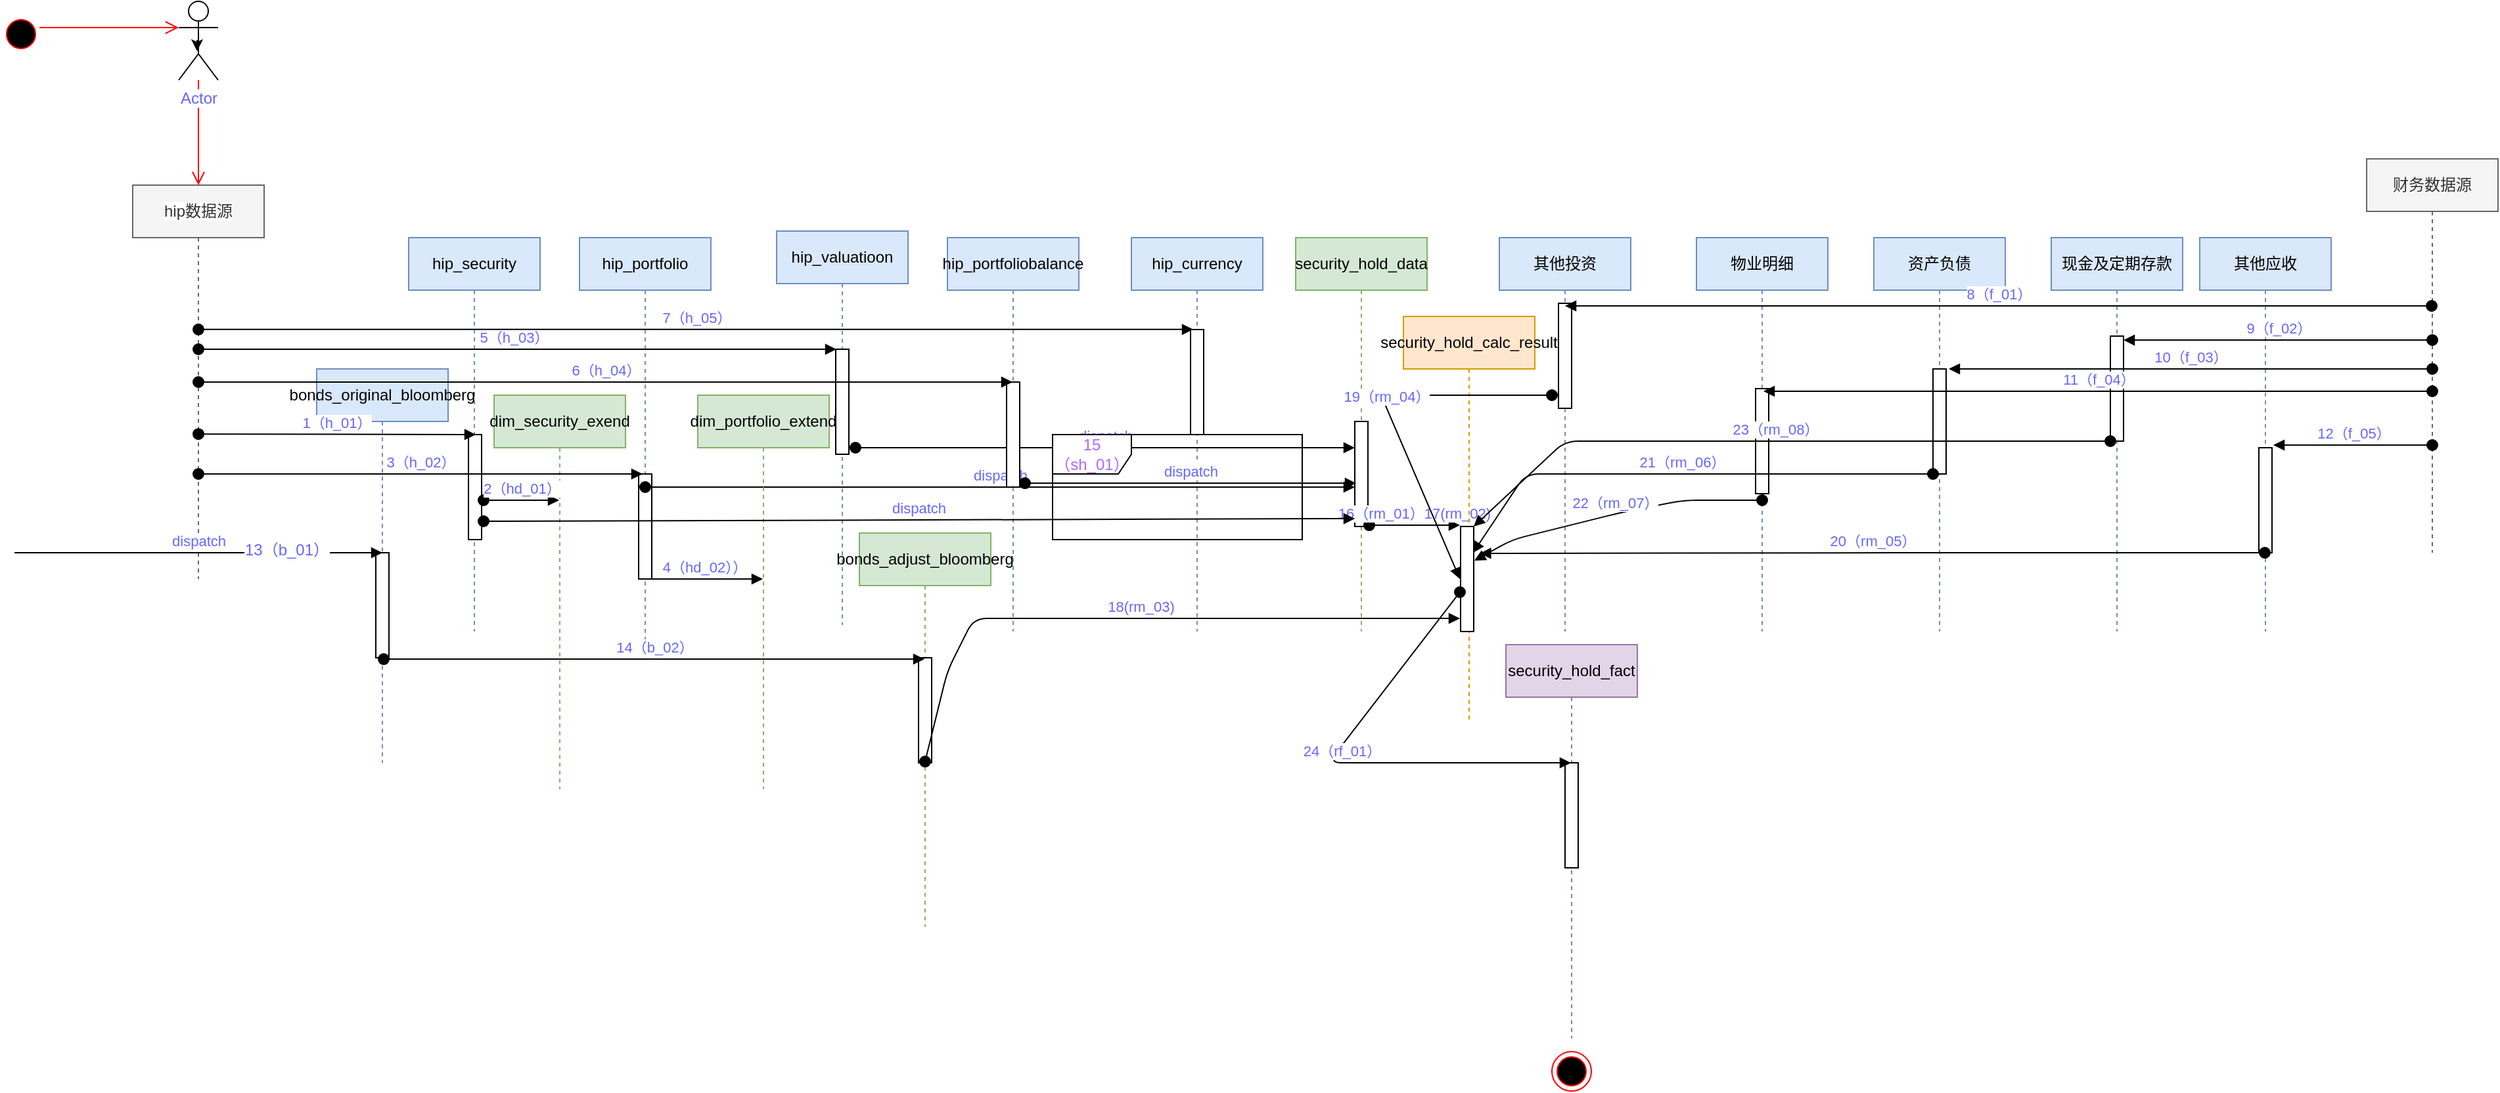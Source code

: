 <mxfile version="10.6.7" type="github"><diagram id="uT3CLybLZjLQZRfeTOW8" name="Page-1"><mxGraphModel dx="2221" dy="1934" grid="1" gridSize="10" guides="1" tooltips="1" connect="1" arrows="1" fold="1" page="1" pageScale="1" pageWidth="827" pageHeight="1169" math="0" shadow="0"><root><mxCell id="0"/><mxCell id="1" parent="0"/><mxCell id="I_hjx8SIUlTRmeIp3hHr-35" value="hip_security" style="shape=umlLifeline;perimeter=lifelinePerimeter;whiteSpace=wrap;html=1;container=1;collapsible=0;recursiveResize=0;outlineConnect=0;fillColor=#dae8fc;strokeColor=#6c8ebf;" parent="1" vertex="1"><mxGeometry x="20" y="80" width="100" height="300" as="geometry"/></mxCell><mxCell id="xkbOIXx2KpeVw_-usp2e-5" value="" style="html=1;points=[];perimeter=orthogonalPerimeter;" parent="I_hjx8SIUlTRmeIp3hHr-35" vertex="1"><mxGeometry x="45.5" y="150" width="10" height="80" as="geometry"/></mxCell><mxCell id="I_hjx8SIUlTRmeIp3hHr-40" value="bonds_adjust_bloomberg" style="shape=umlLifeline;perimeter=lifelinePerimeter;whiteSpace=wrap;html=1;container=1;collapsible=0;recursiveResize=0;outlineConnect=0;fillColor=#d5e8d4;strokeColor=#82b366;" parent="1" vertex="1"><mxGeometry x="363" y="305" width="100" height="300" as="geometry"/></mxCell><mxCell id="-6rBEY7QaX1mFlBrEW5k-86" value="" style="html=1;points=[];perimeter=orthogonalPerimeter;fontColor=#6666FF;" vertex="1" parent="I_hjx8SIUlTRmeIp3hHr-40"><mxGeometry x="45" y="95" width="10" height="80" as="geometry"/></mxCell><mxCell id="I_hjx8SIUlTRmeIp3hHr-41" value="其他投资" style="shape=umlLifeline;perimeter=lifelinePerimeter;whiteSpace=wrap;html=1;container=1;collapsible=0;recursiveResize=0;outlineConnect=0;fillColor=#dae8fc;strokeColor=#6c8ebf;" parent="1" vertex="1"><mxGeometry x="850" y="80" width="100" height="300" as="geometry"/></mxCell><mxCell id="-6rBEY7QaX1mFlBrEW5k-1" value="" style="html=1;points=[];perimeter=orthogonalPerimeter;fontColor=#6666FF;" vertex="1" parent="I_hjx8SIUlTRmeIp3hHr-41"><mxGeometry x="45" y="50" width="10" height="80" as="geometry"/></mxCell><mxCell id="I_hjx8SIUlTRmeIp3hHr-42" value="hip_currency" style="shape=umlLifeline;perimeter=lifelinePerimeter;whiteSpace=wrap;html=1;container=1;collapsible=0;recursiveResize=0;outlineConnect=0;fillColor=#dae8fc;strokeColor=#6c8ebf;" parent="1" vertex="1"><mxGeometry x="570" y="80" width="100" height="300" as="geometry"/></mxCell><mxCell id="xkbOIXx2KpeVw_-usp2e-34" value="" style="html=1;points=[];perimeter=orthogonalPerimeter;" parent="I_hjx8SIUlTRmeIp3hHr-42" vertex="1"><mxGeometry x="45" y="70" width="10" height="80" as="geometry"/></mxCell><mxCell id="I_hjx8SIUlTRmeIp3hHr-43" value="hip_portfolio" style="shape=umlLifeline;perimeter=lifelinePerimeter;whiteSpace=wrap;html=1;container=1;collapsible=0;recursiveResize=0;outlineConnect=0;fillColor=#dae8fc;strokeColor=#6c8ebf;" parent="1" vertex="1"><mxGeometry x="150" y="80" width="100" height="310" as="geometry"/></mxCell><mxCell id="xkbOIXx2KpeVw_-usp2e-8" value="" style="html=1;points=[];perimeter=orthogonalPerimeter;" parent="I_hjx8SIUlTRmeIp3hHr-43" vertex="1"><mxGeometry x="45" y="180" width="10" height="80" as="geometry"/></mxCell><mxCell id="-6rBEY7QaX1mFlBrEW5k-94" value="dispatch" style="html=1;verticalAlign=bottom;startArrow=oval;startFill=1;endArrow=block;startSize=8;strokeColor=#000000;fontColor=#6666FF;" edge="1" parent="I_hjx8SIUlTRmeIp3hHr-43"><mxGeometry width="60" relative="1" as="geometry"><mxPoint x="50" y="190" as="sourcePoint"/><mxPoint x="590" y="190" as="targetPoint"/></mxGeometry></mxCell><mxCell id="I_hjx8SIUlTRmeIp3hHr-44" value="hip_valuatioon" style="shape=umlLifeline;perimeter=lifelinePerimeter;whiteSpace=wrap;html=1;container=1;collapsible=0;recursiveResize=0;outlineConnect=0;fillColor=#dae8fc;strokeColor=#6c8ebf;" parent="1" vertex="1"><mxGeometry x="300" y="75" width="100" height="300" as="geometry"/></mxCell><mxCell id="xkbOIXx2KpeVw_-usp2e-10" value="" style="html=1;points=[];perimeter=orthogonalPerimeter;" parent="I_hjx8SIUlTRmeIp3hHr-44" vertex="1"><mxGeometry x="45" y="90" width="10" height="80" as="geometry"/></mxCell><mxCell id="-6rBEY7QaX1mFlBrEW5k-92" value="dispatch" style="html=1;verticalAlign=bottom;startArrow=oval;startFill=1;endArrow=block;startSize=8;strokeColor=#000000;fontColor=#6666FF;entryX=0;entryY=0.25;entryDx=0;entryDy=0;entryPerimeter=0;" edge="1" parent="I_hjx8SIUlTRmeIp3hHr-44" target="-6rBEY7QaX1mFlBrEW5k-56"><mxGeometry width="60" relative="1" as="geometry"><mxPoint x="60" y="165" as="sourcePoint"/><mxPoint x="120" y="165" as="targetPoint"/></mxGeometry></mxCell><mxCell id="I_hjx8SIUlTRmeIp3hHr-45" value="security_hold_fact" style="shape=umlLifeline;perimeter=lifelinePerimeter;whiteSpace=wrap;html=1;container=1;collapsible=0;recursiveResize=0;outlineConnect=0;fillColor=#e1d5e7;strokeColor=#9673a6;" parent="1" vertex="1"><mxGeometry x="855" y="390" width="100" height="300" as="geometry"/></mxCell><mxCell id="-6rBEY7QaX1mFlBrEW5k-117" value="" style="html=1;points=[];perimeter=orthogonalPerimeter;strokeColor=#000000;fontColor=#6666FF;" vertex="1" parent="I_hjx8SIUlTRmeIp3hHr-45"><mxGeometry x="45" y="90" width="10" height="80" as="geometry"/></mxCell><mxCell id="I_hjx8SIUlTRmeIp3hHr-46" value="security_hold_data" style="shape=umlLifeline;perimeter=lifelinePerimeter;whiteSpace=wrap;html=1;container=1;collapsible=0;recursiveResize=0;outlineConnect=0;fillColor=#d5e8d4;strokeColor=#82b366;" parent="1" vertex="1"><mxGeometry x="695" y="80" width="100" height="300" as="geometry"/></mxCell><mxCell id="-6rBEY7QaX1mFlBrEW5k-56" value="" style="html=1;points=[];perimeter=orthogonalPerimeter;fontColor=#6666FF;" vertex="1" parent="I_hjx8SIUlTRmeIp3hHr-46"><mxGeometry x="45" y="140" width="10" height="80" as="geometry"/></mxCell><mxCell id="-6rBEY7QaX1mFlBrEW5k-102" value="16（rm_01）17(rm_02)" style="html=1;verticalAlign=bottom;startArrow=oval;startFill=1;endArrow=block;startSize=8;strokeColor=#000000;fontColor=#6666FF;exitX=1.1;exitY=0.988;exitDx=0;exitDy=0;exitPerimeter=0;" edge="1" parent="I_hjx8SIUlTRmeIp3hHr-46" source="-6rBEY7QaX1mFlBrEW5k-56"><mxGeometry width="60" relative="1" as="geometry"><mxPoint x="55" y="210" as="sourcePoint"/><mxPoint x="125" y="219" as="targetPoint"/></mxGeometry></mxCell><mxCell id="I_hjx8SIUlTRmeIp3hHr-47" value="现金及定期存款" style="shape=umlLifeline;perimeter=lifelinePerimeter;whiteSpace=wrap;html=1;container=1;collapsible=0;recursiveResize=0;outlineConnect=0;fillColor=#dae8fc;strokeColor=#6c8ebf;" parent="1" vertex="1"><mxGeometry x="1270" y="80" width="100" height="300" as="geometry"/></mxCell><mxCell id="-6rBEY7QaX1mFlBrEW5k-6" value="" style="html=1;points=[];perimeter=orthogonalPerimeter;fontColor=#6666FF;" vertex="1" parent="I_hjx8SIUlTRmeIp3hHr-47"><mxGeometry x="45" y="75" width="10" height="80" as="geometry"/></mxCell><mxCell id="I_hjx8SIUlTRmeIp3hHr-48" value="dim_portfolio_extend" style="shape=umlLifeline;perimeter=lifelinePerimeter;whiteSpace=wrap;html=1;container=1;collapsible=0;recursiveResize=0;outlineConnect=0;fillColor=#d5e8d4;strokeColor=#82b366;" parent="1" vertex="1"><mxGeometry x="240" y="200" width="100" height="300" as="geometry"/></mxCell><mxCell id="I_hjx8SIUlTRmeIp3hHr-50" value="dim_security_exend" style="shape=umlLifeline;perimeter=lifelinePerimeter;whiteSpace=wrap;html=1;container=1;collapsible=0;recursiveResize=0;outlineConnect=0;fillColor=#d5e8d4;strokeColor=#82b366;" parent="1" vertex="1"><mxGeometry x="85" y="200" width="100" height="300" as="geometry"/></mxCell><mxCell id="I_hjx8SIUlTRmeIp3hHr-51" value="security_hold_calc_result" style="shape=umlLifeline;perimeter=lifelinePerimeter;whiteSpace=wrap;html=1;container=1;collapsible=0;recursiveResize=0;outlineConnect=0;fillColor=#ffe6cc;strokeColor=#d79b00;" parent="1" vertex="1"><mxGeometry x="777" y="140" width="100" height="310" as="geometry"/></mxCell><mxCell id="I_hjx8SIUlTRmeIp3hHr-57" value="物业明细" style="shape=umlLifeline;perimeter=lifelinePerimeter;whiteSpace=wrap;html=1;container=1;collapsible=0;recursiveResize=0;outlineConnect=0;fillColor=#dae8fc;strokeColor=#6c8ebf;" parent="1" vertex="1"><mxGeometry x="1000" y="80" width="100" height="300" as="geometry"/></mxCell><mxCell id="-6rBEY7QaX1mFlBrEW5k-4" value="" style="html=1;points=[];perimeter=orthogonalPerimeter;fontColor=#6666FF;" vertex="1" parent="I_hjx8SIUlTRmeIp3hHr-57"><mxGeometry x="45" y="115" width="10" height="80" as="geometry"/></mxCell><mxCell id="I_hjx8SIUlTRmeIp3hHr-59" value="其他应收" style="shape=umlLifeline;perimeter=lifelinePerimeter;whiteSpace=wrap;html=1;container=1;collapsible=0;recursiveResize=0;outlineConnect=0;fillColor=#dae8fc;strokeColor=#6c8ebf;" parent="1" vertex="1"><mxGeometry x="1383" y="80" width="100" height="300" as="geometry"/></mxCell><mxCell id="-6rBEY7QaX1mFlBrEW5k-7" value="" style="html=1;points=[];perimeter=orthogonalPerimeter;fontColor=#6666FF;" vertex="1" parent="I_hjx8SIUlTRmeIp3hHr-59"><mxGeometry x="45" y="160" width="10" height="80" as="geometry"/></mxCell><mxCell id="I_hjx8SIUlTRmeIp3hHr-60" value="资产负债" style="shape=umlLifeline;perimeter=lifelinePerimeter;whiteSpace=wrap;html=1;container=1;collapsible=0;recursiveResize=0;outlineConnect=0;fillColor=#dae8fc;strokeColor=#6c8ebf;" parent="1" vertex="1"><mxGeometry x="1135" y="80" width="100" height="300" as="geometry"/></mxCell><mxCell id="-6rBEY7QaX1mFlBrEW5k-5" value="" style="html=1;points=[];perimeter=orthogonalPerimeter;fontColor=#6666FF;" vertex="1" parent="I_hjx8SIUlTRmeIp3hHr-60"><mxGeometry x="45" y="100" width="10" height="80" as="geometry"/></mxCell><mxCell id="I_hjx8SIUlTRmeIp3hHr-49" value="hip_portfoliobalance" style="shape=umlLifeline;perimeter=lifelinePerimeter;whiteSpace=wrap;html=1;container=1;collapsible=0;recursiveResize=0;outlineConnect=0;strokeColor=#6c8ebf;fillColor=#dae8fc;" parent="1" vertex="1"><mxGeometry x="430" y="80" width="100" height="300" as="geometry"/></mxCell><mxCell id="xkbOIXx2KpeVw_-usp2e-21" value="" style="html=1;points=[];perimeter=orthogonalPerimeter;" parent="I_hjx8SIUlTRmeIp3hHr-49" vertex="1"><mxGeometry x="45" y="110" width="10" height="80" as="geometry"/></mxCell><mxCell id="-6rBEY7QaX1mFlBrEW5k-90" value="dispatch" style="html=1;verticalAlign=bottom;startArrow=oval;startFill=1;endArrow=block;startSize=8;strokeColor=#000000;fontColor=#6666FF;exitX=1.4;exitY=0.963;exitDx=0;exitDy=0;exitPerimeter=0;" edge="1" parent="I_hjx8SIUlTRmeIp3hHr-49" source="xkbOIXx2KpeVw_-usp2e-21"><mxGeometry width="60" relative="1" as="geometry"><mxPoint x="60" y="190" as="sourcePoint"/><mxPoint x="311" y="187" as="targetPoint"/></mxGeometry></mxCell><mxCell id="I_hjx8SIUlTRmeIp3hHr-56" value="bonds_original_bloomberg" style="shape=umlLifeline;perimeter=lifelinePerimeter;whiteSpace=wrap;html=1;container=1;collapsible=0;recursiveResize=0;outlineConnect=0;fillColor=#dae8fc;strokeColor=#6c8ebf;" parent="1" vertex="1"><mxGeometry x="-50" y="180" width="100" height="300" as="geometry"/></mxCell><mxCell id="-6rBEY7QaX1mFlBrEW5k-64" value="" style="html=1;points=[];perimeter=orthogonalPerimeter;fontColor=#6666FF;" vertex="1" parent="I_hjx8SIUlTRmeIp3hHr-56"><mxGeometry x="45" y="140" width="10" height="80" as="geometry"/></mxCell><mxCell id="xkbOIXx2KpeVw_-usp2e-2" value="&lt;span style=&quot;background-color: rgb(255 , 255 , 255)&quot;&gt;hip数据源&lt;/span&gt;" style="shape=umlLifeline;perimeter=lifelinePerimeter;whiteSpace=wrap;html=1;container=1;collapsible=0;recursiveResize=0;outlineConnect=0;fillColor=#f5f5f5;strokeColor=#666666;fontColor=#333333;" parent="1" vertex="1"><mxGeometry x="-190" y="40" width="100" height="300" as="geometry"/></mxCell><mxCell id="xkbOIXx2KpeVw_-usp2e-11" value="&lt;font color=&quot;#6666ff&quot;&gt;5（h_03）&lt;/font&gt;" style="html=1;verticalAlign=bottom;startArrow=oval;endArrow=block;startSize=8;strokeColor=#000000;" parent="1" edge="1"><mxGeometry x="-0.011" relative="1" as="geometry"><mxPoint x="-140" y="165" as="sourcePoint"/><mxPoint x="345.5" y="165" as="targetPoint"/><Array as="points"/><mxPoint as="offset"/></mxGeometry></mxCell><mxCell id="xkbOIXx2KpeVw_-usp2e-46" value="4（hd_02））" style="html=1;verticalAlign=bottom;endArrow=block;fontColor=#6666FF;" parent="1" target="I_hjx8SIUlTRmeIp3hHr-48" edge="1"><mxGeometry width="80" relative="1" as="geometry"><mxPoint x="200" y="340" as="sourcePoint"/><mxPoint x="139.5" y="340" as="targetPoint"/><Array as="points"/></mxGeometry></mxCell><mxCell id="xkbOIXx2KpeVw_-usp2e-48" value="财务数据源" style="shape=umlLifeline;perimeter=lifelinePerimeter;whiteSpace=wrap;html=1;container=1;collapsible=0;recursiveResize=0;outlineConnect=0;fillColor=#f5f5f5;strokeColor=#666666;fontColor=#333333;" parent="1" vertex="1"><mxGeometry x="1510" y="20" width="100" height="300" as="geometry"/></mxCell><mxCell id="-6rBEY7QaX1mFlBrEW5k-26" value="dispatch" style="html=1;verticalAlign=bottom;endArrow=block;fontColor=#6666FF;" edge="1" parent="1"><mxGeometry width="80" relative="1" as="geometry"><mxPoint x="-280" y="320" as="sourcePoint"/><mxPoint y="320" as="targetPoint"/></mxGeometry></mxCell><mxCell id="-6rBEY7QaX1mFlBrEW5k-27" value="13（b_01）" style="text;html=1;resizable=0;points=[];align=center;verticalAlign=middle;labelBackgroundColor=#ffffff;fontColor=#6666FF;" vertex="1" connectable="0" parent="-6rBEY7QaX1mFlBrEW5k-26"><mxGeometry x="0.479" y="2" relative="1" as="geometry"><mxPoint as="offset"/></mxGeometry></mxCell><mxCell id="-6rBEY7QaX1mFlBrEW5k-30" value="" style="html=1;verticalAlign=bottom;endArrow=block;fontColor=#6666FF;" edge="1" parent="1" source="-6rBEY7QaX1mFlBrEW5k-56"><mxGeometry x="NaN" y="63" width="80" relative="1" as="geometry"><mxPoint x="350" y="260" as="sourcePoint"/><mxPoint x="750" y="260" as="targetPoint"/><mxPoint x="-60" y="-20" as="offset"/></mxGeometry></mxCell><mxCell id="-6rBEY7QaX1mFlBrEW5k-34" value="" style="ellipse;html=1;shape=startState;fillColor=#000000;strokeColor=#ff0000;fontColor=#6666FF;" vertex="1" parent="1"><mxGeometry x="-290" y="-90" width="30" height="30" as="geometry"/></mxCell><mxCell id="-6rBEY7QaX1mFlBrEW5k-35" value="" style="edgeStyle=orthogonalEdgeStyle;html=1;verticalAlign=bottom;endArrow=open;endSize=8;strokeColor=#ff0000;fontColor=#6666FF;" edge="1" source="-6rBEY7QaX1mFlBrEW5k-37" parent="1"><mxGeometry relative="1" as="geometry"><mxPoint x="-140" y="40" as="targetPoint"/></mxGeometry></mxCell><mxCell id="-6rBEY7QaX1mFlBrEW5k-41" style="edgeStyle=orthogonalEdgeStyle;rounded=0;orthogonalLoop=1;jettySize=auto;html=1;exitX=0.5;exitY=0.5;exitDx=0;exitDy=0;exitPerimeter=0;fontColor=#6666FF;" edge="1" parent="1" source="-6rBEY7QaX1mFlBrEW5k-37"><mxGeometry relative="1" as="geometry"><mxPoint x="-140" y="-70" as="targetPoint"/></mxGeometry></mxCell><mxCell id="-6rBEY7QaX1mFlBrEW5k-37" value="Actor" style="shape=umlActor;verticalLabelPosition=bottom;labelBackgroundColor=#ffffff;verticalAlign=top;html=1;fontColor=#6666FF;" vertex="1" parent="1"><mxGeometry x="-155" y="-100" width="30" height="60" as="geometry"/></mxCell><mxCell id="-6rBEY7QaX1mFlBrEW5k-38" value="" style="edgeStyle=orthogonalEdgeStyle;html=1;verticalAlign=bottom;endArrow=open;endSize=8;strokeColor=#ff0000;fontColor=#6666FF;" edge="1" parent="1" source="-6rBEY7QaX1mFlBrEW5k-34" target="-6rBEY7QaX1mFlBrEW5k-37"><mxGeometry relative="1" as="geometry"><mxPoint x="-140.5" y="80" as="targetPoint"/><mxPoint x="-340" y="-95" as="sourcePoint"/><Array as="points"><mxPoint x="-250" y="-80"/><mxPoint x="-250" y="-80"/></Array></mxGeometry></mxCell><mxCell id="-6rBEY7QaX1mFlBrEW5k-39" style="edgeStyle=orthogonalEdgeStyle;rounded=0;orthogonalLoop=1;jettySize=auto;html=1;exitX=0.5;exitY=0.5;exitDx=0;exitDy=0;exitPerimeter=0;entryX=0.467;entryY=0.633;entryDx=0;entryDy=0;entryPerimeter=0;fontColor=#6666FF;" edge="1" parent="1" source="-6rBEY7QaX1mFlBrEW5k-37" target="-6rBEY7QaX1mFlBrEW5k-37"><mxGeometry relative="1" as="geometry"/></mxCell><mxCell id="-6rBEY7QaX1mFlBrEW5k-36" value="" style="ellipse;html=1;shape=endState;fillColor=#000000;strokeColor=#ff0000;fontColor=#6666FF;" vertex="1" parent="1"><mxGeometry x="890" y="700" width="30" height="30" as="geometry"/></mxCell><mxCell id="-6rBEY7QaX1mFlBrEW5k-75" value="3（h_02）" style="html=1;verticalAlign=bottom;startArrow=oval;startFill=1;endArrow=block;startSize=8;fontColor=#6666FF;entryX=0.3;entryY=0;entryDx=0;entryDy=0;entryPerimeter=0;" edge="1" parent="1" target="xkbOIXx2KpeVw_-usp2e-8"><mxGeometry width="60" relative="1" as="geometry"><mxPoint x="-140" y="260" as="sourcePoint"/><mxPoint x="-150" y="750" as="targetPoint"/></mxGeometry></mxCell><mxCell id="-6rBEY7QaX1mFlBrEW5k-77" value="6（h_04）" style="html=1;verticalAlign=bottom;startArrow=oval;startFill=1;endArrow=block;startSize=8;strokeColor=#000000;fontColor=#6666FF;" edge="1" parent="1" target="I_hjx8SIUlTRmeIp3hHr-49"><mxGeometry width="60" relative="1" as="geometry"><mxPoint x="-140" y="190" as="sourcePoint"/><mxPoint x="30" y="680" as="targetPoint"/></mxGeometry></mxCell><mxCell id="-6rBEY7QaX1mFlBrEW5k-78" value="7（h_05）" style="html=1;verticalAlign=bottom;startArrow=oval;startFill=1;endArrow=block;startSize=8;strokeColor=#000000;fontColor=#6666FF;entryX=0.47;entryY=0.233;entryDx=0;entryDy=0;entryPerimeter=0;" edge="1" parent="1" source="xkbOIXx2KpeVw_-usp2e-2" target="I_hjx8SIUlTRmeIp3hHr-42"><mxGeometry width="60" relative="1" as="geometry"><mxPoint x="-210" y="750" as="sourcePoint"/><mxPoint x="-150" y="750" as="targetPoint"/></mxGeometry></mxCell><mxCell id="-6rBEY7QaX1mFlBrEW5k-79" value="8（f_01）" style="html=1;verticalAlign=bottom;startArrow=oval;startFill=1;endArrow=block;startSize=8;strokeColor=#000000;fontColor=#6666FF;entryX=0.5;entryY=0.025;entryDx=0;entryDy=0;entryPerimeter=0;" edge="1" parent="1" source="xkbOIXx2KpeVw_-usp2e-48" target="-6rBEY7QaX1mFlBrEW5k-1"><mxGeometry width="60" relative="1" as="geometry"><mxPoint x="1560" y="140" as="sourcePoint"/><mxPoint x="1380" y="250" as="targetPoint"/><Array as="points"><mxPoint x="1530" y="132"/></Array></mxGeometry></mxCell><mxCell id="-6rBEY7QaX1mFlBrEW5k-80" value="9（f_02）" style="html=1;verticalAlign=bottom;startArrow=oval;startFill=1;endArrow=block;startSize=8;strokeColor=#000000;fontColor=#6666FF;entryX=1;entryY=0.038;entryDx=0;entryDy=0;entryPerimeter=0;" edge="1" parent="1" target="-6rBEY7QaX1mFlBrEW5k-6"><mxGeometry width="60" relative="1" as="geometry"><mxPoint x="1560" y="158" as="sourcePoint"/><mxPoint x="690" y="750" as="targetPoint"/></mxGeometry></mxCell><mxCell id="-6rBEY7QaX1mFlBrEW5k-81" value="10（f_03）" style="html=1;verticalAlign=bottom;startArrow=oval;startFill=1;endArrow=block;startSize=8;strokeColor=#000000;fontColor=#6666FF;" edge="1" parent="1"><mxGeometry width="60" relative="1" as="geometry"><mxPoint x="1560" y="180" as="sourcePoint"/><mxPoint x="1192" y="180" as="targetPoint"/><Array as="points"><mxPoint x="1192" y="180"/></Array></mxGeometry></mxCell><mxCell id="-6rBEY7QaX1mFlBrEW5k-83" value="11（f_04）" style="html=1;verticalAlign=bottom;startArrow=oval;startFill=1;endArrow=block;startSize=8;strokeColor=#000000;fontColor=#6666FF;entryX=0.6;entryY=0.025;entryDx=0;entryDy=0;entryPerimeter=0;" edge="1" parent="1" target="-6rBEY7QaX1mFlBrEW5k-4"><mxGeometry width="60" relative="1" as="geometry"><mxPoint x="1560" y="197" as="sourcePoint"/><mxPoint x="1059" y="196" as="targetPoint"/></mxGeometry></mxCell><mxCell id="-6rBEY7QaX1mFlBrEW5k-84" value="12（f_05）" style="html=1;verticalAlign=bottom;startArrow=oval;startFill=1;endArrow=block;startSize=8;strokeColor=#000000;fontColor=#6666FF;" edge="1" parent="1"><mxGeometry width="60" relative="1" as="geometry"><mxPoint x="1560" y="238" as="sourcePoint"/><mxPoint x="1439" y="238" as="targetPoint"/></mxGeometry></mxCell><mxCell id="-6rBEY7QaX1mFlBrEW5k-85" value="14（b_02）" style="html=1;verticalAlign=bottom;startArrow=oval;startFill=1;endArrow=block;startSize=8;strokeColor=#000000;fontColor=#6666FF;exitX=0.6;exitY=1.013;exitDx=0;exitDy=0;exitPerimeter=0;" edge="1" parent="1" source="-6rBEY7QaX1mFlBrEW5k-64" target="I_hjx8SIUlTRmeIp3hHr-40"><mxGeometry width="60" relative="1" as="geometry"><mxPoint x="-290" y="750" as="sourcePoint"/><mxPoint x="-230" y="750" as="targetPoint"/><Array as="points"><mxPoint x="220" y="401"/></Array></mxGeometry></mxCell><mxCell id="-6rBEY7QaX1mFlBrEW5k-87" value="dispatch" style="html=1;verticalAlign=bottom;startArrow=oval;startFill=1;endArrow=block;startSize=8;strokeColor=#000000;fontColor=#6666FF;exitX=1.15;exitY=0.825;exitDx=0;exitDy=0;exitPerimeter=0;" edge="1" parent="1" source="xkbOIXx2KpeVw_-usp2e-5"><mxGeometry width="60" relative="1" as="geometry"><mxPoint x="-290" y="750" as="sourcePoint"/><mxPoint x="740" y="294" as="targetPoint"/></mxGeometry></mxCell><mxCell id="-6rBEY7QaX1mFlBrEW5k-96" value="1（h_01）" style="html=1;verticalAlign=bottom;startArrow=oval;startFill=1;endArrow=block;startSize=8;strokeColor=#000000;fontColor=#6666FF;entryX=0.55;entryY=0;entryDx=0;entryDy=0;entryPerimeter=0;exitX=0.5;exitY=0.632;exitDx=0;exitDy=0;exitPerimeter=0;" edge="1" parent="1" source="xkbOIXx2KpeVw_-usp2e-2" target="xkbOIXx2KpeVw_-usp2e-5"><mxGeometry width="60" relative="1" as="geometry"><mxPoint x="-130" y="230" as="sourcePoint"/><mxPoint x="-70" y="230" as="targetPoint"/></mxGeometry></mxCell><mxCell id="-6rBEY7QaX1mFlBrEW5k-97" value="2（hd_01）" style="html=1;verticalAlign=bottom;startArrow=oval;startFill=1;endArrow=block;startSize=8;strokeColor=#000000;fontColor=#6666FF;exitX=1.15;exitY=0.625;exitDx=0;exitDy=0;exitPerimeter=0;" edge="1" parent="1" source="xkbOIXx2KpeVw_-usp2e-5" target="I_hjx8SIUlTRmeIp3hHr-50"><mxGeometry width="60" relative="1" as="geometry"><mxPoint x="70" y="270" as="sourcePoint"/><mxPoint x="130" y="270" as="targetPoint"/><Array as="points"><mxPoint x="100" y="280"/></Array></mxGeometry></mxCell><mxCell id="-6rBEY7QaX1mFlBrEW5k-98" value="&lt;font color=&quot;#b266ff&quot;&gt;15（sh_01）&lt;/font&gt;" style="shape=umlFrame;whiteSpace=wrap;html=1;strokeColor=#000000;fontColor=#6666FF;" vertex="1" parent="1"><mxGeometry x="510" y="230" width="190" height="80" as="geometry"/></mxCell><mxCell id="-6rBEY7QaX1mFlBrEW5k-99" value="" style="html=1;points=[];perimeter=orthogonalPerimeter;" vertex="1" parent="1"><mxGeometry x="820.5" y="300" width="10" height="80" as="geometry"/></mxCell><mxCell id="-6rBEY7QaX1mFlBrEW5k-103" value="18(rm_03)" style="html=1;verticalAlign=bottom;startArrow=oval;startFill=1;endArrow=block;startSize=8;strokeColor=#000000;fontColor=#6666FF;exitX=0.5;exitY=0.988;exitDx=0;exitDy=0;exitPerimeter=0;" edge="1" parent="1" source="-6rBEY7QaX1mFlBrEW5k-86"><mxGeometry width="60" relative="1" as="geometry"><mxPoint x="-70" y="750" as="sourcePoint"/><mxPoint x="820" y="370" as="targetPoint"/><Array as="points"><mxPoint x="430" y="410"/><mxPoint x="450" y="370"/><mxPoint x="580" y="370"/></Array></mxGeometry></mxCell><mxCell id="-6rBEY7QaX1mFlBrEW5k-109" value="21（rm_06）" style="html=1;verticalAlign=bottom;startArrow=oval;startFill=1;endArrow=block;startSize=8;strokeColor=#000000;fontColor=#6666FF;entryX=0.95;entryY=0.25;entryDx=0;entryDy=0;entryPerimeter=0;" edge="1" parent="1" target="-6rBEY7QaX1mFlBrEW5k-99"><mxGeometry width="60" relative="1" as="geometry"><mxPoint x="1180" y="260" as="sourcePoint"/><mxPoint x="860" y="260" as="targetPoint"/><Array as="points"><mxPoint x="870" y="260"/></Array></mxGeometry></mxCell><mxCell id="-6rBEY7QaX1mFlBrEW5k-110" value="22（rm_07）" style="html=1;verticalAlign=bottom;startArrow=oval;startFill=1;endArrow=block;startSize=8;strokeColor=#000000;fontColor=#6666FF;entryX=1.05;entryY=0.325;entryDx=0;entryDy=0;entryPerimeter=0;" edge="1" parent="1" target="-6rBEY7QaX1mFlBrEW5k-99"><mxGeometry width="60" relative="1" as="geometry"><mxPoint x="1050" y="280" as="sourcePoint"/><mxPoint x="850" y="270" as="targetPoint"/><Array as="points"><mxPoint x="990" y="280"/><mxPoint x="940" y="290"/><mxPoint x="860" y="310"/></Array></mxGeometry></mxCell><mxCell id="-6rBEY7QaX1mFlBrEW5k-111" value="23（rm_08）" style="html=1;verticalAlign=bottom;startArrow=oval;startFill=1;endArrow=block;startSize=8;strokeColor=#000000;fontColor=#6666FF;" edge="1" parent="1" source="-6rBEY7QaX1mFlBrEW5k-6" target="-6rBEY7QaX1mFlBrEW5k-99"><mxGeometry width="60" relative="1" as="geometry"><mxPoint x="1320" y="350" as="sourcePoint"/><mxPoint x="380" y="750" as="targetPoint"/><Array as="points"><mxPoint x="900" y="235"/></Array></mxGeometry></mxCell><mxCell id="-6rBEY7QaX1mFlBrEW5k-113" value="20（rm_05）" style="html=1;verticalAlign=bottom;startArrow=oval;startFill=1;endArrow=block;startSize=8;strokeColor=#000000;fontColor=#6666FF;entryX=1.467;entryY=0.256;entryDx=0;entryDy=0;entryPerimeter=0;" edge="1" parent="1" source="I_hjx8SIUlTRmeIp3hHr-59" target="-6rBEY7QaX1mFlBrEW5k-99"><mxGeometry width="60" relative="1" as="geometry"><mxPoint x="1430" y="380" as="sourcePoint"/><mxPoint x="1160" y="560" as="targetPoint"/><Array as="points"><mxPoint x="1160" y="320"/></Array></mxGeometry></mxCell><mxCell id="-6rBEY7QaX1mFlBrEW5k-115" value="19（rm_04）" style="html=1;verticalAlign=bottom;startArrow=oval;startFill=1;endArrow=block;startSize=8;strokeColor=#000000;fontColor=#6666FF;" edge="1" parent="1"><mxGeometry width="60" relative="1" as="geometry"><mxPoint x="890" y="200" as="sourcePoint"/><mxPoint x="820" y="340" as="targetPoint"/><Array as="points"><mxPoint x="760" y="200"/></Array></mxGeometry></mxCell><mxCell id="-6rBEY7QaX1mFlBrEW5k-116" value="24（rf_01）" style="html=1;verticalAlign=bottom;startArrow=oval;startFill=1;endArrow=block;startSize=8;strokeColor=#000000;fontColor=#6666FF;" edge="1" parent="1" target="I_hjx8SIUlTRmeIp3hHr-45"><mxGeometry width="60" relative="1" as="geometry"><mxPoint x="820" y="350" as="sourcePoint"/><mxPoint x="890" y="450" as="targetPoint"/><Array as="points"><mxPoint x="720" y="480"/></Array></mxGeometry></mxCell></root></mxGraphModel></diagram></mxfile>